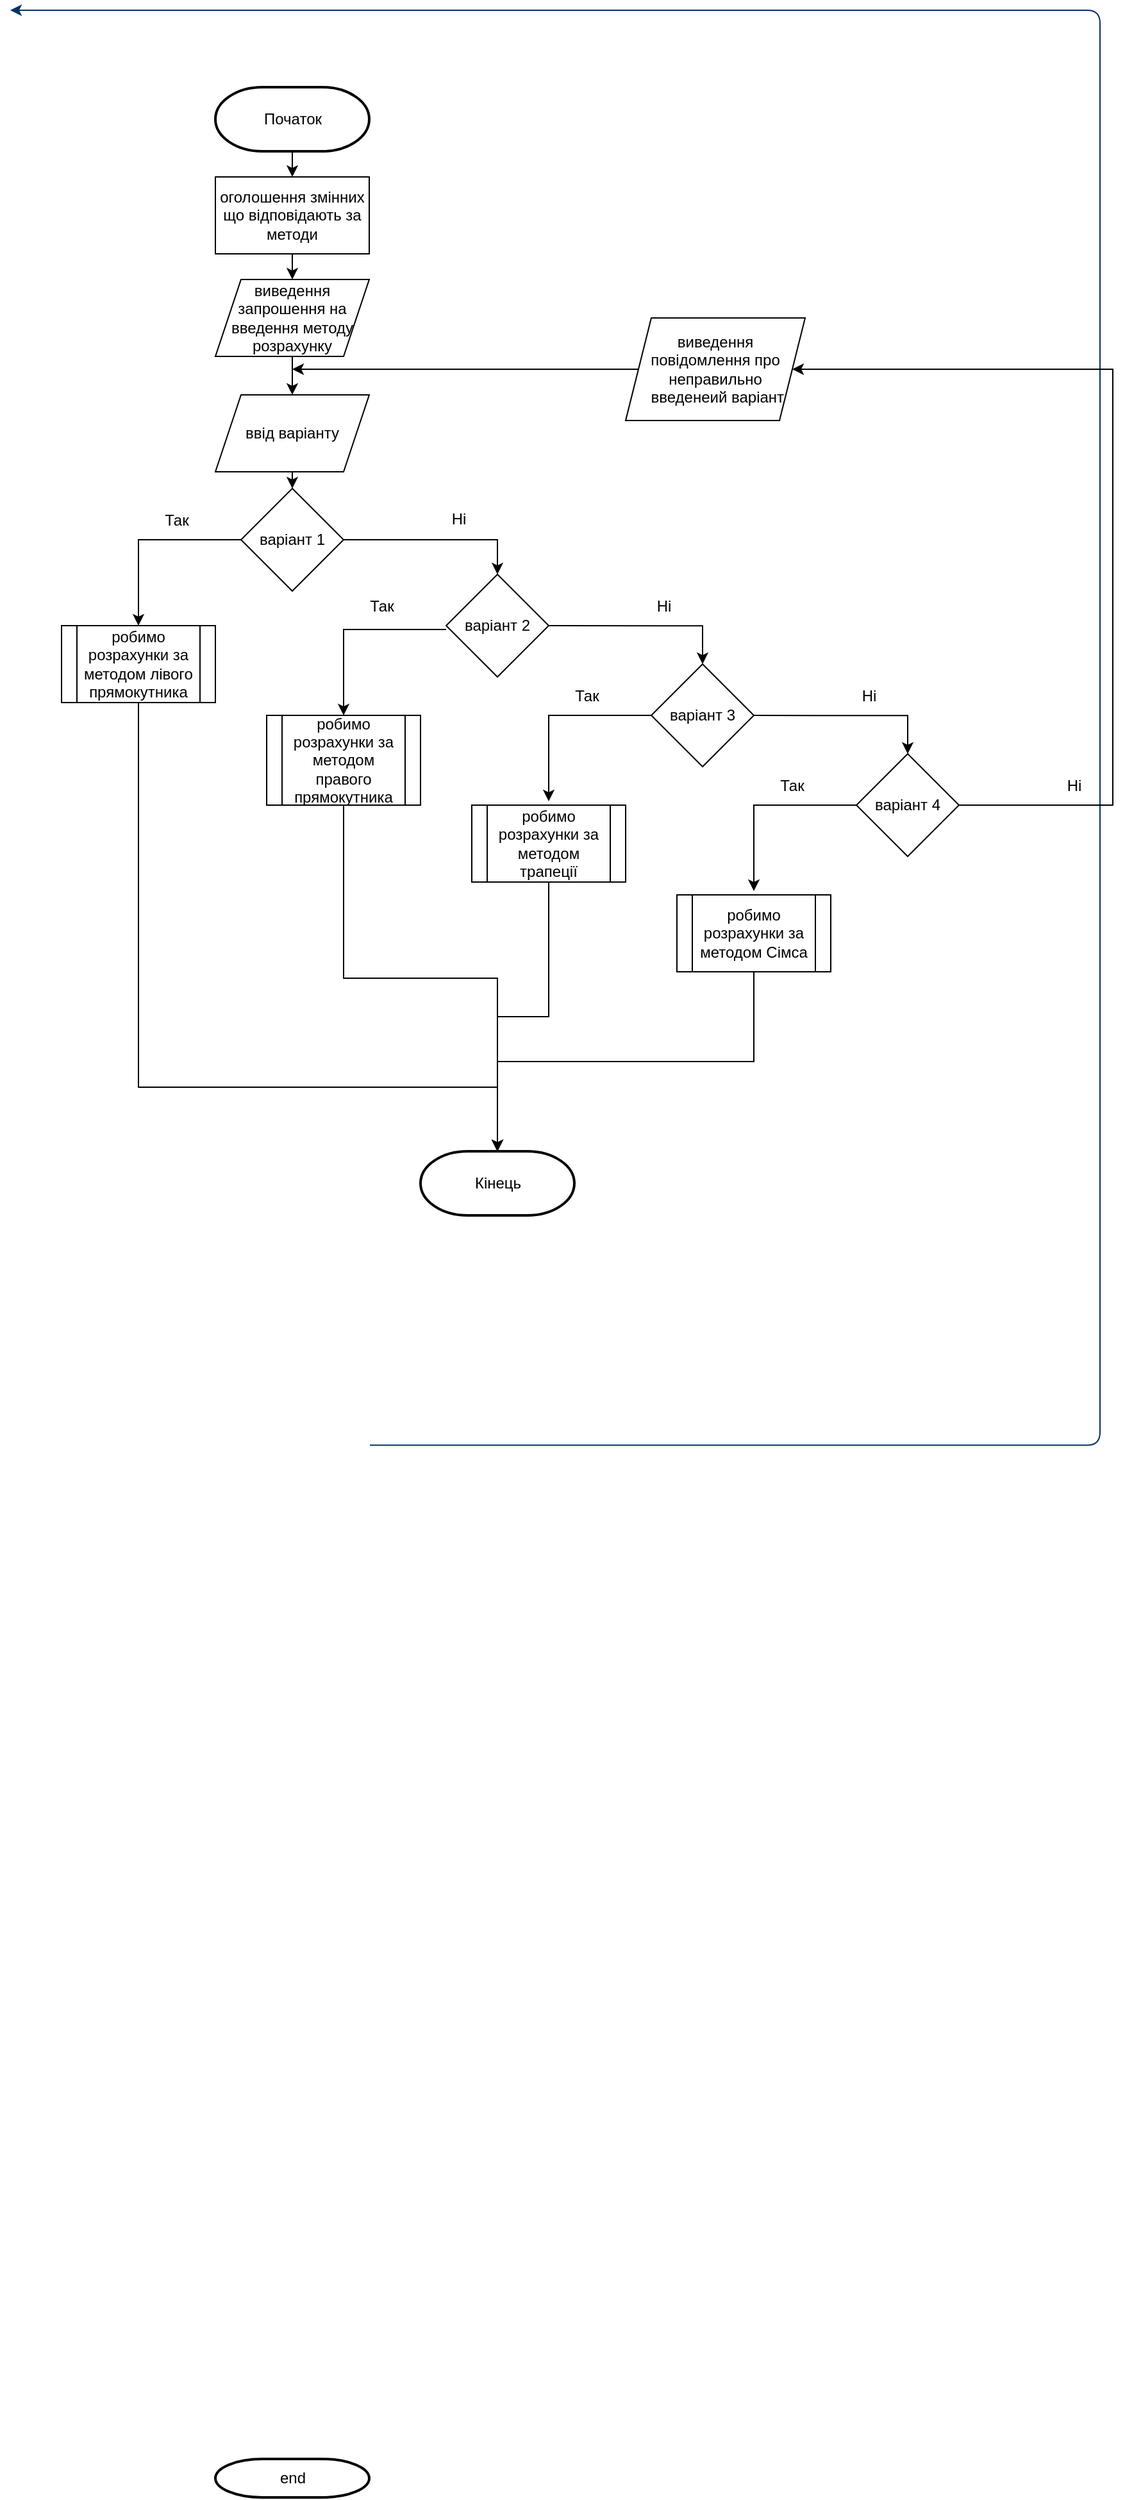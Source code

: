 <mxfile version="20.5.1" type="github">
  <diagram id="6a731a19-8d31-9384-78a2-239565b7b9f0" name="Page-1">
    <mxGraphModel dx="1093" dy="576" grid="1" gridSize="10" guides="1" tooltips="1" connect="1" arrows="1" fold="1" page="1" pageScale="1" pageWidth="1169" pageHeight="827" background="none" math="0" shadow="0">
      <root>
        <mxCell id="0" />
        <mxCell id="1" parent="0" />
        <mxCell id="Fvhug0nKuecTBlnDcQkd-81" style="edgeStyle=orthogonalEdgeStyle;rounded=0;orthogonalLoop=1;jettySize=auto;html=1;exitX=0.5;exitY=1;exitDx=0;exitDy=0;exitPerimeter=0;entryX=0.5;entryY=0;entryDx=0;entryDy=0;" edge="1" parent="1" source="2" target="Fvhug0nKuecTBlnDcQkd-62">
          <mxGeometry relative="1" as="geometry" />
        </mxCell>
        <mxCell id="2" value="Початок" style="shape=mxgraph.flowchart.terminator;strokeWidth=2;gradientColor=none;gradientDirection=north;fontStyle=0;html=1;" parent="1" vertex="1">
          <mxGeometry x="260" y="60" width="120" height="50" as="geometry" />
        </mxCell>
        <mxCell id="40" value="end" style="shape=mxgraph.flowchart.terminator;strokeWidth=2;gradientColor=none;gradientDirection=north;fontStyle=0;html=1;" parent="1" vertex="1">
          <mxGeometry x="260" y="1910" width="120" height="30" as="geometry" />
        </mxCell>
        <mxCell id="45" value="" style="edgeStyle=elbowEdgeStyle;elbow=horizontal;exitX=1;exitY=0.5;exitPerimeter=0;entryX=0.905;entryY=0.5;entryPerimeter=0;fontStyle=1;strokeColor=#003366;strokeWidth=1;html=1;" parent="1" target="34" edge="1">
          <mxGeometry width="100" height="100" as="geometry">
            <mxPoint x="380.5" y="1119.25" as="sourcePoint" />
            <mxPoint x="100" as="targetPoint" />
            <Array as="points">
              <mxPoint x="950" y="1320" />
            </Array>
          </mxGeometry>
        </mxCell>
        <mxCell id="Fvhug0nKuecTBlnDcQkd-82" style="edgeStyle=orthogonalEdgeStyle;rounded=0;orthogonalLoop=1;jettySize=auto;html=1;exitX=0.5;exitY=1;exitDx=0;exitDy=0;entryX=0.5;entryY=0;entryDx=0;entryDy=0;" edge="1" parent="1" source="Fvhug0nKuecTBlnDcQkd-62" target="Fvhug0nKuecTBlnDcQkd-64">
          <mxGeometry relative="1" as="geometry" />
        </mxCell>
        <mxCell id="Fvhug0nKuecTBlnDcQkd-62" value="оголошення змінних що відповідають за методи" style="rounded=0;whiteSpace=wrap;html=1;" vertex="1" parent="1">
          <mxGeometry x="260" y="130" width="120" height="60" as="geometry" />
        </mxCell>
        <mxCell id="Fvhug0nKuecTBlnDcQkd-83" style="edgeStyle=orthogonalEdgeStyle;rounded=0;orthogonalLoop=1;jettySize=auto;html=1;exitX=0.5;exitY=1;exitDx=0;exitDy=0;entryX=0.5;entryY=0;entryDx=0;entryDy=0;" edge="1" parent="1" source="Fvhug0nKuecTBlnDcQkd-64" target="Fvhug0nKuecTBlnDcQkd-65">
          <mxGeometry relative="1" as="geometry" />
        </mxCell>
        <mxCell id="Fvhug0nKuecTBlnDcQkd-64" value="виведення запрошення на введення методу розрахунку" style="shape=parallelogram;perimeter=parallelogramPerimeter;whiteSpace=wrap;html=1;fixedSize=1;" vertex="1" parent="1">
          <mxGeometry x="260" y="210" width="120" height="60" as="geometry" />
        </mxCell>
        <mxCell id="Fvhug0nKuecTBlnDcQkd-84" style="edgeStyle=orthogonalEdgeStyle;rounded=0;orthogonalLoop=1;jettySize=auto;html=1;exitX=0.5;exitY=1;exitDx=0;exitDy=0;entryX=0.5;entryY=0;entryDx=0;entryDy=0;" edge="1" parent="1" source="Fvhug0nKuecTBlnDcQkd-65" target="Fvhug0nKuecTBlnDcQkd-66">
          <mxGeometry relative="1" as="geometry" />
        </mxCell>
        <mxCell id="Fvhug0nKuecTBlnDcQkd-65" value="ввід варіанту" style="shape=parallelogram;perimeter=parallelogramPerimeter;whiteSpace=wrap;html=1;fixedSize=1;" vertex="1" parent="1">
          <mxGeometry x="260" y="300" width="120" height="60" as="geometry" />
        </mxCell>
        <mxCell id="Fvhug0nKuecTBlnDcQkd-68" style="edgeStyle=orthogonalEdgeStyle;rounded=0;orthogonalLoop=1;jettySize=auto;html=1;exitX=0;exitY=0.5;exitDx=0;exitDy=0;" edge="1" parent="1" source="Fvhug0nKuecTBlnDcQkd-66">
          <mxGeometry relative="1" as="geometry">
            <mxPoint x="200" y="480" as="targetPoint" />
            <Array as="points">
              <mxPoint x="200" y="413" />
            </Array>
          </mxGeometry>
        </mxCell>
        <mxCell id="Fvhug0nKuecTBlnDcQkd-70" style="edgeStyle=orthogonalEdgeStyle;rounded=0;orthogonalLoop=1;jettySize=auto;html=1;entryX=0.5;entryY=0;entryDx=0;entryDy=0;" edge="1" parent="1" source="Fvhug0nKuecTBlnDcQkd-66" target="Fvhug0nKuecTBlnDcQkd-69">
          <mxGeometry relative="1" as="geometry">
            <Array as="points">
              <mxPoint x="480" y="413" />
            </Array>
          </mxGeometry>
        </mxCell>
        <mxCell id="Fvhug0nKuecTBlnDcQkd-66" value="варіант 1" style="rhombus;whiteSpace=wrap;html=1;" vertex="1" parent="1">
          <mxGeometry x="280" y="373" width="80" height="80" as="geometry" />
        </mxCell>
        <mxCell id="Fvhug0nKuecTBlnDcQkd-69" value="варіант 2" style="rhombus;whiteSpace=wrap;html=1;" vertex="1" parent="1">
          <mxGeometry x="440" y="440" width="80" height="80" as="geometry" />
        </mxCell>
        <mxCell id="Fvhug0nKuecTBlnDcQkd-92" style="edgeStyle=orthogonalEdgeStyle;rounded=0;orthogonalLoop=1;jettySize=auto;html=1;exitX=0.5;exitY=1;exitDx=0;exitDy=0;entryX=0.5;entryY=0;entryDx=0;entryDy=0;entryPerimeter=0;" edge="1" parent="1" source="Fvhug0nKuecTBlnDcQkd-71" target="Fvhug0nKuecTBlnDcQkd-91">
          <mxGeometry relative="1" as="geometry">
            <Array as="points">
              <mxPoint x="200" y="840" />
              <mxPoint x="480" y="840" />
            </Array>
          </mxGeometry>
        </mxCell>
        <mxCell id="Fvhug0nKuecTBlnDcQkd-71" value="робимо розрахунки за методом лівого прямокутника" style="shape=process;whiteSpace=wrap;html=1;backgroundOutline=1;" vertex="1" parent="1">
          <mxGeometry x="140" y="480" width="120" height="60" as="geometry" />
        </mxCell>
        <mxCell id="Fvhug0nKuecTBlnDcQkd-72" style="edgeStyle=orthogonalEdgeStyle;rounded=0;orthogonalLoop=1;jettySize=auto;html=1;exitX=0;exitY=0.5;exitDx=0;exitDy=0;" edge="1" parent="1">
          <mxGeometry relative="1" as="geometry">
            <mxPoint x="440" y="483" as="sourcePoint" />
            <mxPoint x="360" y="550" as="targetPoint" />
            <Array as="points">
              <mxPoint x="360" y="483" />
              <mxPoint x="360" y="540" />
            </Array>
          </mxGeometry>
        </mxCell>
        <mxCell id="Fvhug0nKuecTBlnDcQkd-73" style="edgeStyle=orthogonalEdgeStyle;rounded=0;orthogonalLoop=1;jettySize=auto;html=1;entryX=0.5;entryY=0;entryDx=0;entryDy=0;" edge="1" parent="1" target="Fvhug0nKuecTBlnDcQkd-74">
          <mxGeometry relative="1" as="geometry">
            <mxPoint x="519.947" y="480.053" as="sourcePoint" />
            <Array as="points">
              <mxPoint x="640" y="480" />
            </Array>
          </mxGeometry>
        </mxCell>
        <mxCell id="Fvhug0nKuecTBlnDcQkd-74" value="варіант 3" style="rhombus;whiteSpace=wrap;html=1;" vertex="1" parent="1">
          <mxGeometry x="600" y="510" width="80" height="80" as="geometry" />
        </mxCell>
        <mxCell id="Fvhug0nKuecTBlnDcQkd-75" style="edgeStyle=orthogonalEdgeStyle;rounded=0;orthogonalLoop=1;jettySize=auto;html=1;exitX=0;exitY=0.5;exitDx=0;exitDy=0;" edge="1" parent="1">
          <mxGeometry relative="1" as="geometry">
            <mxPoint x="600" y="550" as="sourcePoint" />
            <mxPoint x="520" y="617" as="targetPoint" />
            <Array as="points">
              <mxPoint x="520" y="550" />
              <mxPoint x="520" y="607" />
            </Array>
          </mxGeometry>
        </mxCell>
        <mxCell id="Fvhug0nKuecTBlnDcQkd-76" style="edgeStyle=orthogonalEdgeStyle;rounded=0;orthogonalLoop=1;jettySize=auto;html=1;entryX=0.5;entryY=0;entryDx=0;entryDy=0;" edge="1" parent="1" target="Fvhug0nKuecTBlnDcQkd-77">
          <mxGeometry relative="1" as="geometry">
            <mxPoint x="679.947" y="550.053" as="sourcePoint" />
            <Array as="points">
              <mxPoint x="800" y="550" />
            </Array>
          </mxGeometry>
        </mxCell>
        <mxCell id="Fvhug0nKuecTBlnDcQkd-77" value="варіант 4" style="rhombus;whiteSpace=wrap;html=1;" vertex="1" parent="1">
          <mxGeometry x="760" y="580" width="80" height="80" as="geometry" />
        </mxCell>
        <mxCell id="Fvhug0nKuecTBlnDcQkd-78" style="edgeStyle=orthogonalEdgeStyle;rounded=0;orthogonalLoop=1;jettySize=auto;html=1;exitX=0;exitY=0.5;exitDx=0;exitDy=0;" edge="1" parent="1">
          <mxGeometry relative="1" as="geometry">
            <mxPoint x="760" y="620" as="sourcePoint" />
            <mxPoint x="680" y="687" as="targetPoint" />
            <Array as="points">
              <mxPoint x="680" y="620" />
              <mxPoint x="680" y="677" />
            </Array>
          </mxGeometry>
        </mxCell>
        <mxCell id="Fvhug0nKuecTBlnDcQkd-79" style="edgeStyle=orthogonalEdgeStyle;rounded=0;orthogonalLoop=1;jettySize=auto;html=1;exitX=1;exitY=0.5;exitDx=0;exitDy=0;" edge="1" parent="1" source="Fvhug0nKuecTBlnDcQkd-77">
          <mxGeometry relative="1" as="geometry">
            <mxPoint x="839.947" y="453.003" as="sourcePoint" />
            <Array as="points">
              <mxPoint x="960" y="620" />
              <mxPoint x="960" y="280" />
            </Array>
            <mxPoint x="710" y="280" as="targetPoint" />
          </mxGeometry>
        </mxCell>
        <mxCell id="Fvhug0nKuecTBlnDcQkd-87" style="edgeStyle=orthogonalEdgeStyle;rounded=0;orthogonalLoop=1;jettySize=auto;html=1;exitX=0;exitY=0.5;exitDx=0;exitDy=0;" edge="1" parent="1" source="Fvhug0nKuecTBlnDcQkd-85">
          <mxGeometry relative="1" as="geometry">
            <mxPoint x="320" y="280" as="targetPoint" />
          </mxGeometry>
        </mxCell>
        <mxCell id="Fvhug0nKuecTBlnDcQkd-85" value="виведення повідомлення про неправильно&lt;br&gt;&amp;nbsp;введенеий варіант" style="shape=parallelogram;perimeter=parallelogramPerimeter;whiteSpace=wrap;html=1;fixedSize=1;" vertex="1" parent="1">
          <mxGeometry x="580" y="240" width="140" height="80" as="geometry" />
        </mxCell>
        <mxCell id="Fvhug0nKuecTBlnDcQkd-96" style="edgeStyle=orthogonalEdgeStyle;rounded=0;orthogonalLoop=1;jettySize=auto;html=1;exitX=0.5;exitY=1;exitDx=0;exitDy=0;" edge="1" parent="1" source="Fvhug0nKuecTBlnDcQkd-88" target="Fvhug0nKuecTBlnDcQkd-91">
          <mxGeometry relative="1" as="geometry" />
        </mxCell>
        <mxCell id="Fvhug0nKuecTBlnDcQkd-88" value="робимо розрахунки за методом Сімса" style="shape=process;whiteSpace=wrap;html=1;backgroundOutline=1;" vertex="1" parent="1">
          <mxGeometry x="620" y="690" width="120" height="60" as="geometry" />
        </mxCell>
        <mxCell id="Fvhug0nKuecTBlnDcQkd-95" style="edgeStyle=orthogonalEdgeStyle;rounded=0;orthogonalLoop=1;jettySize=auto;html=1;exitX=0.5;exitY=1;exitDx=0;exitDy=0;" edge="1" parent="1" source="Fvhug0nKuecTBlnDcQkd-89" target="Fvhug0nKuecTBlnDcQkd-91">
          <mxGeometry relative="1" as="geometry">
            <Array as="points">
              <mxPoint x="520" y="785" />
              <mxPoint x="480" y="785" />
            </Array>
          </mxGeometry>
        </mxCell>
        <mxCell id="Fvhug0nKuecTBlnDcQkd-89" value="робимо розрахунки за методом трапеції" style="shape=process;whiteSpace=wrap;html=1;backgroundOutline=1;" vertex="1" parent="1">
          <mxGeometry x="460" y="620" width="120" height="60" as="geometry" />
        </mxCell>
        <mxCell id="Fvhug0nKuecTBlnDcQkd-94" style="edgeStyle=orthogonalEdgeStyle;rounded=0;orthogonalLoop=1;jettySize=auto;html=1;exitX=0.5;exitY=1;exitDx=0;exitDy=0;" edge="1" parent="1" source="Fvhug0nKuecTBlnDcQkd-90" target="Fvhug0nKuecTBlnDcQkd-91">
          <mxGeometry relative="1" as="geometry">
            <mxPoint x="480.053" y="845.0" as="targetPoint" />
          </mxGeometry>
        </mxCell>
        <mxCell id="Fvhug0nKuecTBlnDcQkd-90" value="робимо розрахунки за методом правого прямокутника" style="shape=process;whiteSpace=wrap;html=1;backgroundOutline=1;" vertex="1" parent="1">
          <mxGeometry x="300" y="550" width="120" height="70" as="geometry" />
        </mxCell>
        <mxCell id="Fvhug0nKuecTBlnDcQkd-91" value="Кінець" style="shape=mxgraph.flowchart.terminator;strokeWidth=2;gradientColor=none;gradientDirection=north;fontStyle=0;html=1;" vertex="1" parent="1">
          <mxGeometry x="420" y="890" width="120" height="50" as="geometry" />
        </mxCell>
        <mxCell id="Fvhug0nKuecTBlnDcQkd-97" value="Так" style="text;html=1;strokeColor=none;fillColor=none;align=center;verticalAlign=middle;whiteSpace=wrap;rounded=0;" vertex="1" parent="1">
          <mxGeometry x="200" y="383" width="60" height="30" as="geometry" />
        </mxCell>
        <mxCell id="Fvhug0nKuecTBlnDcQkd-98" value="Так" style="text;html=1;strokeColor=none;fillColor=none;align=center;verticalAlign=middle;whiteSpace=wrap;rounded=0;" vertex="1" parent="1">
          <mxGeometry x="680" y="590" width="60" height="30" as="geometry" />
        </mxCell>
        <mxCell id="Fvhug0nKuecTBlnDcQkd-99" value="Так" style="text;html=1;strokeColor=none;fillColor=none;align=center;verticalAlign=middle;whiteSpace=wrap;rounded=0;" vertex="1" parent="1">
          <mxGeometry x="520" y="520" width="60" height="30" as="geometry" />
        </mxCell>
        <mxCell id="Fvhug0nKuecTBlnDcQkd-100" value="Так" style="text;html=1;strokeColor=none;fillColor=none;align=center;verticalAlign=middle;whiteSpace=wrap;rounded=0;" vertex="1" parent="1">
          <mxGeometry x="360" y="450" width="60" height="30" as="geometry" />
        </mxCell>
        <mxCell id="Fvhug0nKuecTBlnDcQkd-101" value="Ні&lt;span style=&quot;color: rgba(0, 0, 0, 0); font-family: monospace; font-size: 0px; text-align: start;&quot;&gt;%3CmxGraphModel%3E%3Croot%3E%3CmxCell%20id%3D%220%22%2F%3E%3CmxCell%20id%3D%221%22%20parent%3D%220%22%2F%3E%3CmxCell%20id%3D%222%22%20value%3D%22%D0%A2%D0%B0%D0%BA%22%20style%3D%22text%3Bhtml%3D1%3BstrokeColor%3Dnone%3BfillColor%3Dnone%3Balign%3Dcenter%3BverticalAlign%3Dmiddle%3BwhiteSpace%3Dwrap%3Brounded%3D0%3B%22%20vertex%3D%221%22%20parent%3D%221%22%3E%3CmxGeometry%20x%3D%22200%22%20y%3D%22383%22%20width%3D%2260%22%20height%3D%2230%22%20as%3D%22geometry%22%2F%3E%3C%2FmxCell%3E%3C%2Froot%3E%3C%2FmxGraphModel%3E&lt;/span&gt;" style="text;html=1;strokeColor=none;fillColor=none;align=center;verticalAlign=middle;whiteSpace=wrap;rounded=0;" vertex="1" parent="1">
          <mxGeometry x="420" y="382" width="60" height="30" as="geometry" />
        </mxCell>
        <mxCell id="Fvhug0nKuecTBlnDcQkd-102" value="Ні&lt;span style=&quot;color: rgba(0, 0, 0, 0); font-family: monospace; font-size: 0px; text-align: start;&quot;&gt;%3CmxGraphModel%3E%3Croot%3E%3CmxCell%20id%3D%220%22%2F%3E%3CmxCell%20id%3D%221%22%20parent%3D%220%22%2F%3E%3CmxCell%20id%3D%222%22%20value%3D%22%D0%A2%D0%B0%D0%BA%22%20style%3D%22text%3Bhtml%3D1%3BstrokeColor%3Dnone%3BfillColor%3Dnone%3Balign%3Dcenter%3BverticalAlign%3Dmiddle%3BwhiteSpace%3Dwrap%3Brounded%3D0%3B%22%20vertex%3D%221%22%20parent%3D%221%22%3E%3CmxGeometry%20x%3D%22200%22%20y%3D%22383%22%20width%3D%2260%22%20height%3D%2230%22%20as%3D%22geometry%22%2F%3E%3C%2FmxCell%3E%3C%2Froot%3E%3C%2FmxGraphModel%3E&lt;/span&gt;" style="text;html=1;strokeColor=none;fillColor=none;align=center;verticalAlign=middle;whiteSpace=wrap;rounded=0;" vertex="1" parent="1">
          <mxGeometry x="580" y="450" width="60" height="30" as="geometry" />
        </mxCell>
        <mxCell id="Fvhug0nKuecTBlnDcQkd-103" value="Ні&lt;span style=&quot;color: rgba(0, 0, 0, 0); font-family: monospace; font-size: 0px; text-align: start;&quot;&gt;%3CmxGraphModel%3E%3Croot%3E%3CmxCell%20id%3D%220%22%2F%3E%3CmxCell%20id%3D%221%22%20parent%3D%220%22%2F%3E%3CmxCell%20id%3D%222%22%20value%3D%22%D0%A2%D0%B0%D0%BA%22%20style%3D%22text%3Bhtml%3D1%3BstrokeColor%3Dnone%3BfillColor%3Dnone%3Balign%3Dcenter%3BverticalAlign%3Dmiddle%3BwhiteSpace%3Dwrap%3Brounded%3D0%3B%22%20vertex%3D%221%22%20parent%3D%221%22%3E%3CmxGeometry%20x%3D%22200%22%20y%3D%22383%22%20width%3D%2260%22%20height%3D%2230%22%20as%3D%22geometry%22%2F%3E%3C%2FmxCell%3E%3C%2Froot%3E%3C%2FmxGraphModel%3E&lt;/span&gt;" style="text;html=1;strokeColor=none;fillColor=none;align=center;verticalAlign=middle;whiteSpace=wrap;rounded=0;" vertex="1" parent="1">
          <mxGeometry x="740" y="520" width="60" height="30" as="geometry" />
        </mxCell>
        <mxCell id="Fvhug0nKuecTBlnDcQkd-104" value="Ні&lt;span style=&quot;color: rgba(0, 0, 0, 0); font-family: monospace; font-size: 0px; text-align: start;&quot;&gt;%3CmxGraphModel%3E%3Croot%3E%3CmxCell%20id%3D%220%22%2F%3E%3CmxCell%20id%3D%221%22%20parent%3D%220%22%2F%3E%3CmxCell%20id%3D%222%22%20value%3D%22%D0%A2%D0%B0%D0%BA%22%20style%3D%22text%3Bhtml%3D1%3BstrokeColor%3Dnone%3BfillColor%3Dnone%3Balign%3Dcenter%3BverticalAlign%3Dmiddle%3BwhiteSpace%3Dwrap%3Brounded%3D0%3B%22%20vertex%3D%221%22%20parent%3D%221%22%3E%3CmxGeometry%20x%3D%22200%22%20y%3D%22383%22%20width%3D%2260%22%20height%3D%2230%22%20as%3D%22geometry%22%2F%3E%3C%2FmxCell%3E%3C%2Froot%3E%3C%2FmxGraphModel%3E&lt;/span&gt;" style="text;html=1;strokeColor=none;fillColor=none;align=center;verticalAlign=middle;whiteSpace=wrap;rounded=0;" vertex="1" parent="1">
          <mxGeometry x="900" y="590" width="60" height="30" as="geometry" />
        </mxCell>
      </root>
    </mxGraphModel>
  </diagram>
</mxfile>
